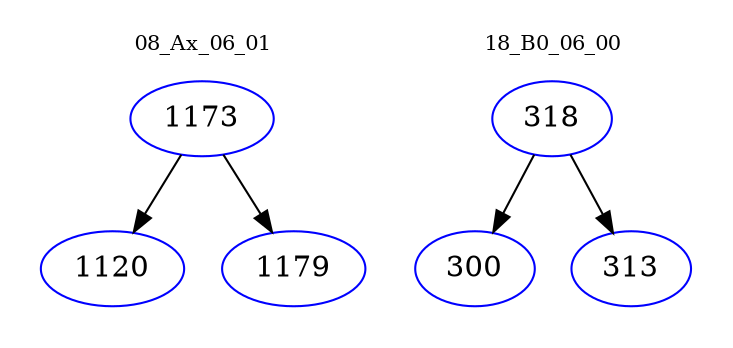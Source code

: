 digraph{
subgraph cluster_0 {
color = white
label = "08_Ax_06_01";
fontsize=10;
T0_1173 [label="1173", color="blue"]
T0_1173 -> T0_1120 [color="black"]
T0_1120 [label="1120", color="blue"]
T0_1173 -> T0_1179 [color="black"]
T0_1179 [label="1179", color="blue"]
}
subgraph cluster_1 {
color = white
label = "18_B0_06_00";
fontsize=10;
T1_318 [label="318", color="blue"]
T1_318 -> T1_300 [color="black"]
T1_300 [label="300", color="blue"]
T1_318 -> T1_313 [color="black"]
T1_313 [label="313", color="blue"]
}
}
